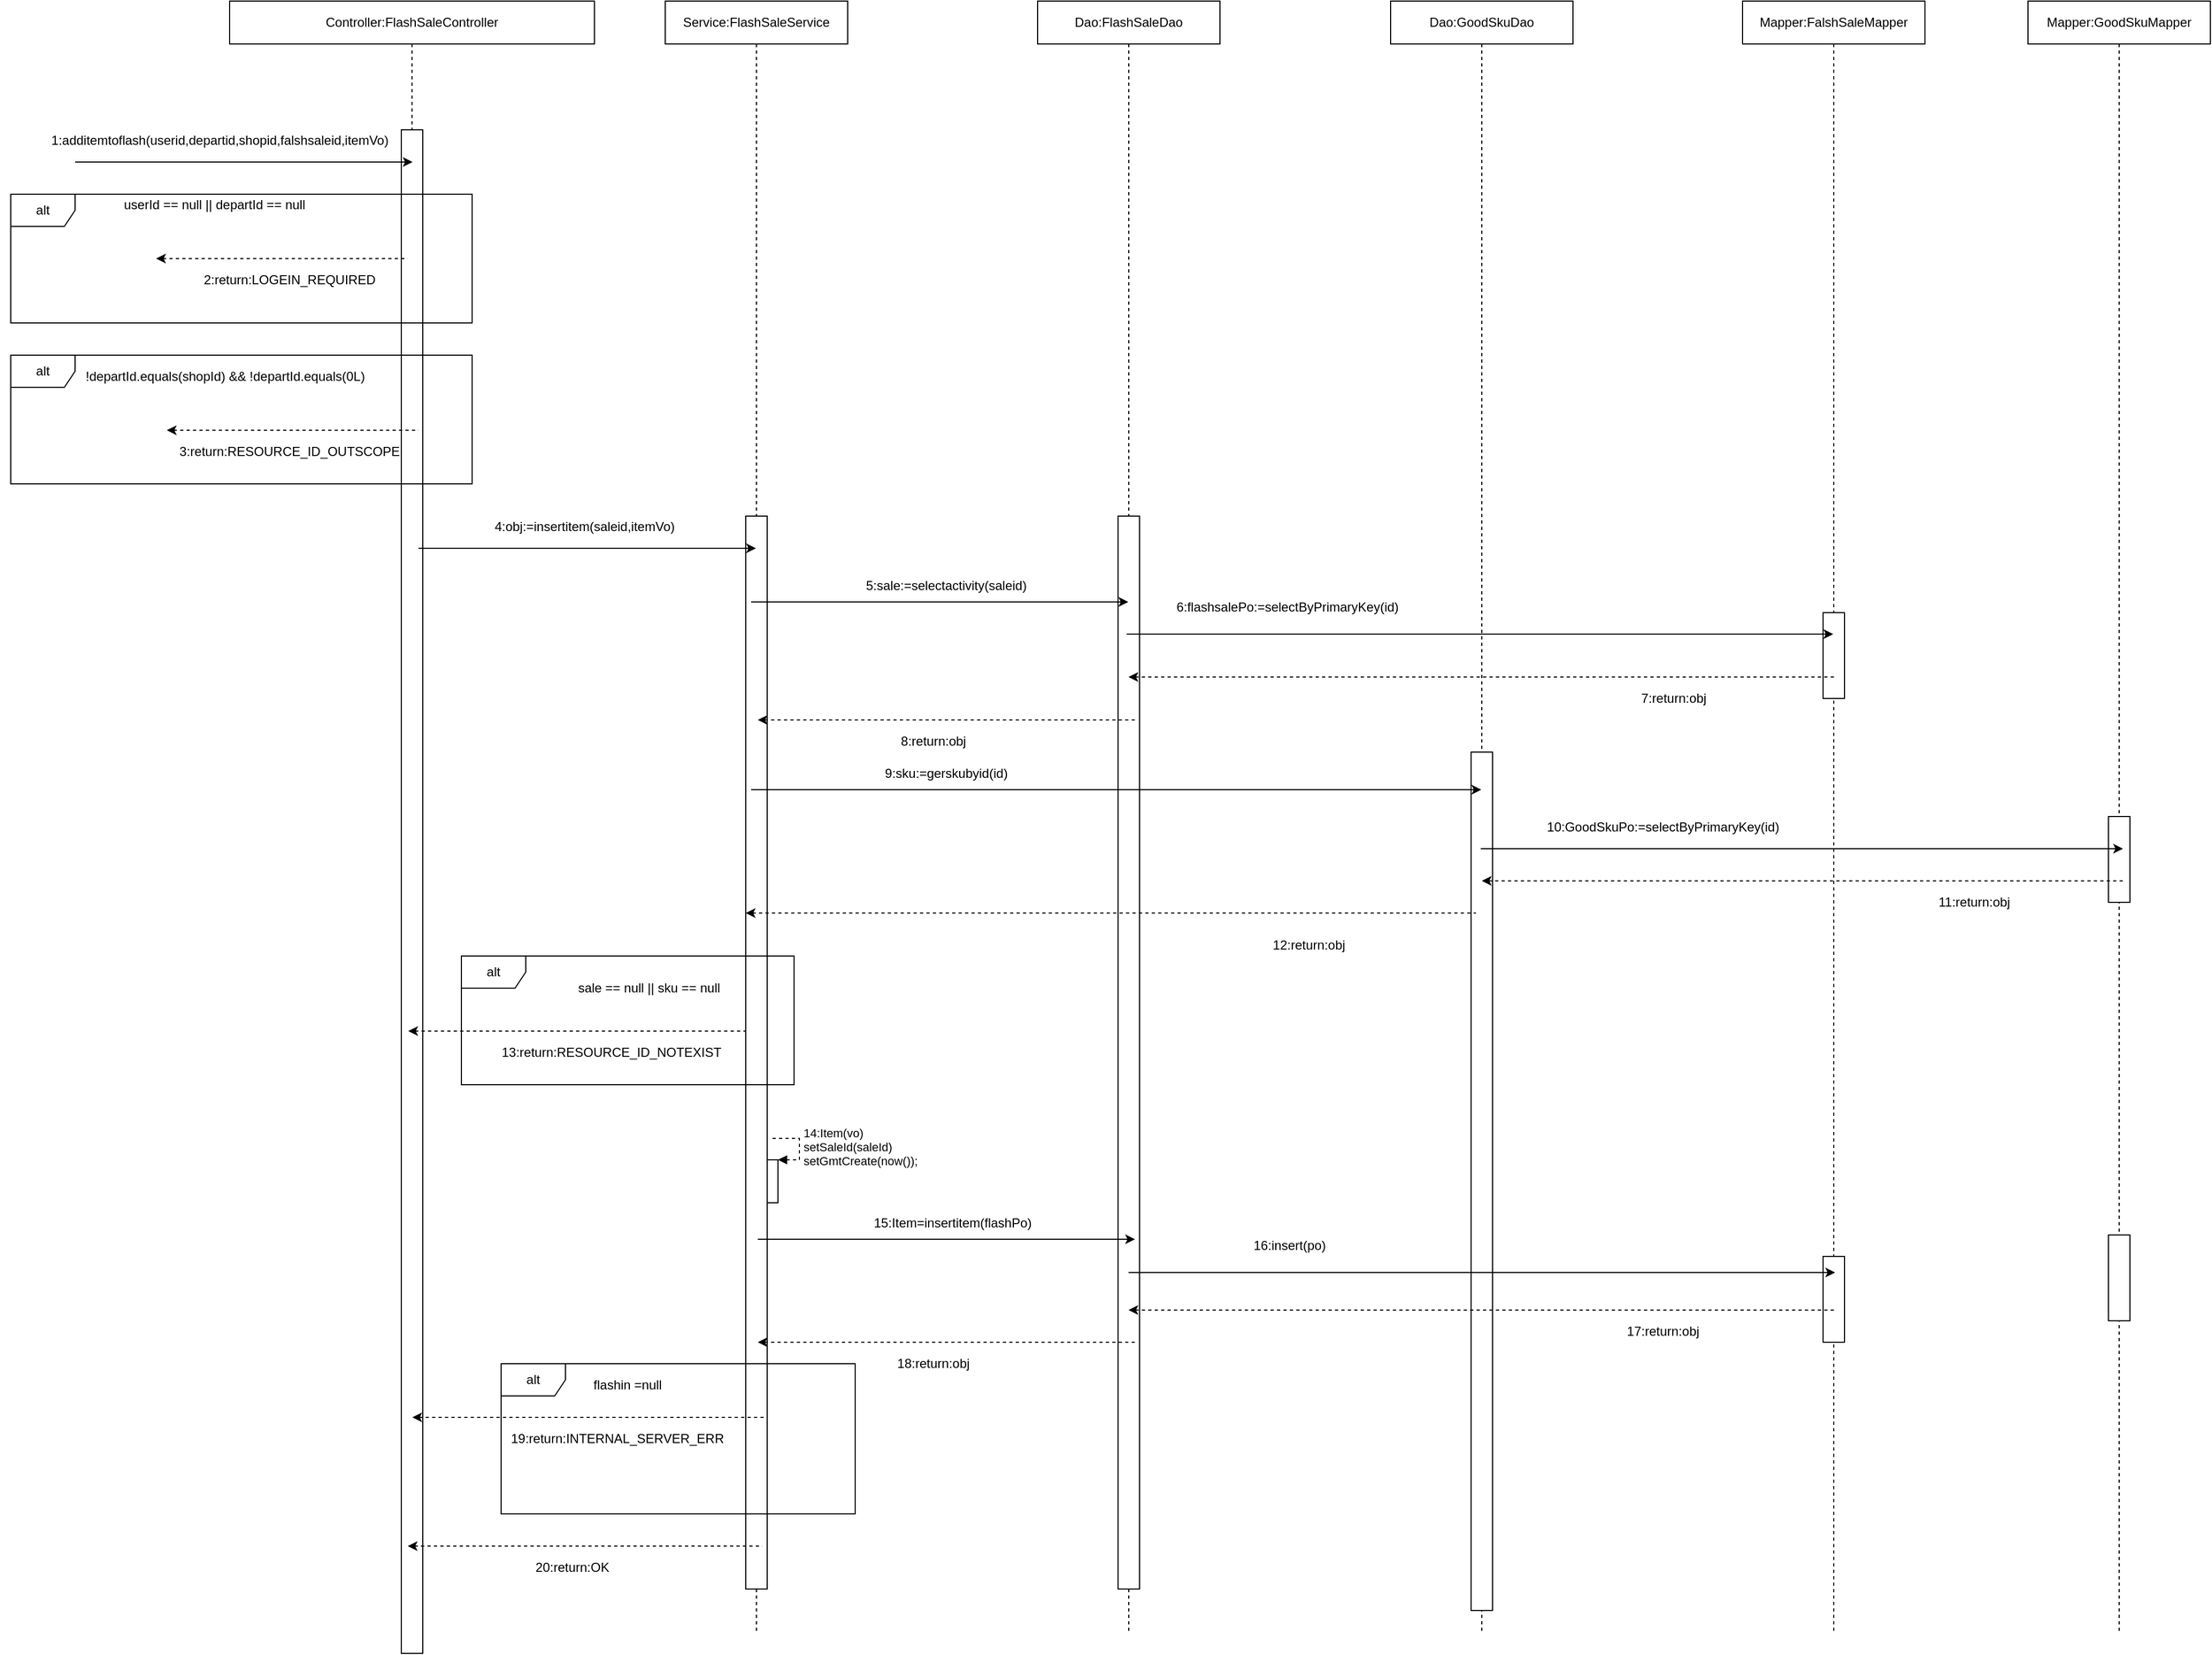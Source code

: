 <mxfile version="14.1.1" type="github">
  <diagram id="6f5KVJECECar6YocEBXC" name="Page-1">
    <mxGraphModel dx="1865" dy="587" grid="1" gridSize="10" guides="1" tooltips="1" connect="1" arrows="1" fold="1" page="1" pageScale="1" pageWidth="827" pageHeight="1169" math="0" shadow="0">
      <root>
        <mxCell id="0" />
        <mxCell id="1" parent="0" />
        <mxCell id="zYojqFAb5I6xokVoxq5k-1" value="Controller:FlashSaleController" style="shape=umlLifeline;perimeter=lifelinePerimeter;whiteSpace=wrap;html=1;container=1;collapsible=0;recursiveResize=0;outlineConnect=0;" vertex="1" parent="1">
          <mxGeometry x="74" y="40" width="340" height="1520" as="geometry" />
        </mxCell>
        <mxCell id="zYojqFAb5I6xokVoxq5k-2" value="" style="rounded=0;whiteSpace=wrap;html=1;" vertex="1" parent="zYojqFAb5I6xokVoxq5k-1">
          <mxGeometry x="160" y="120" width="20" height="1420" as="geometry" />
        </mxCell>
        <mxCell id="zYojqFAb5I6xokVoxq5k-3" value="Service:FlashSaleService" style="shape=umlLifeline;perimeter=lifelinePerimeter;whiteSpace=wrap;html=1;container=1;collapsible=0;recursiveResize=0;outlineConnect=0;" vertex="1" parent="1">
          <mxGeometry x="480" y="40" width="170" height="1520" as="geometry" />
        </mxCell>
        <mxCell id="zYojqFAb5I6xokVoxq5k-111" value="" style="html=1;points=[];perimeter=orthogonalPerimeter;" vertex="1" parent="zYojqFAb5I6xokVoxq5k-3">
          <mxGeometry x="95" y="1080" width="10" height="40" as="geometry" />
        </mxCell>
        <mxCell id="zYojqFAb5I6xokVoxq5k-112" value="&lt;div&gt;14:Item(vo)&lt;/div&gt;&lt;div&gt;setSaleId(saleId)&lt;/div&gt;&lt;div&gt;setGmtCreate(now());&lt;/div&gt;" style="edgeStyle=orthogonalEdgeStyle;html=1;align=left;spacingLeft=2;endArrow=block;rounded=0;entryX=1;entryY=0;dashed=1;" edge="1" target="zYojqFAb5I6xokVoxq5k-111" parent="zYojqFAb5I6xokVoxq5k-3">
          <mxGeometry relative="1" as="geometry">
            <mxPoint x="100" y="1060" as="sourcePoint" />
            <Array as="points">
              <mxPoint x="125" y="1060" />
            </Array>
          </mxGeometry>
        </mxCell>
        <mxCell id="zYojqFAb5I6xokVoxq5k-4" value="Dao:FlashSaleDao" style="shape=umlLifeline;perimeter=lifelinePerimeter;whiteSpace=wrap;html=1;container=1;collapsible=0;recursiveResize=0;outlineConnect=0;" vertex="1" parent="1">
          <mxGeometry x="827" y="40" width="170" height="1520" as="geometry" />
        </mxCell>
        <mxCell id="zYojqFAb5I6xokVoxq5k-84" value="" style="rounded=0;whiteSpace=wrap;html=1;" vertex="1" parent="zYojqFAb5I6xokVoxq5k-4">
          <mxGeometry x="75" y="480" width="20" height="1000" as="geometry" />
        </mxCell>
        <mxCell id="zYojqFAb5I6xokVoxq5k-5" value="Mapper:FalshSaleMapper" style="shape=umlLifeline;perimeter=lifelinePerimeter;whiteSpace=wrap;html=1;container=1;collapsible=0;recursiveResize=0;outlineConnect=0;" vertex="1" parent="1">
          <mxGeometry x="1484" y="40" width="170" height="1520" as="geometry" />
        </mxCell>
        <mxCell id="zYojqFAb5I6xokVoxq5k-6" value="" style="rounded=0;whiteSpace=wrap;html=1;" vertex="1" parent="zYojqFAb5I6xokVoxq5k-5">
          <mxGeometry x="75" y="570" width="20" height="80" as="geometry" />
        </mxCell>
        <mxCell id="zYojqFAb5I6xokVoxq5k-7" value="" style="rounded=0;whiteSpace=wrap;html=1;" vertex="1" parent="zYojqFAb5I6xokVoxq5k-5">
          <mxGeometry x="75" y="1170" width="20" height="80" as="geometry" />
        </mxCell>
        <mxCell id="zYojqFAb5I6xokVoxq5k-8" value="" style="rounded=0;whiteSpace=wrap;html=1;" vertex="1" parent="1">
          <mxGeometry x="555" y="520" width="20" height="1000" as="geometry" />
        </mxCell>
        <mxCell id="zYojqFAb5I6xokVoxq5k-55" value="Dao:GoodSkuDao" style="shape=umlLifeline;perimeter=lifelinePerimeter;whiteSpace=wrap;html=1;container=1;collapsible=0;recursiveResize=0;outlineConnect=0;" vertex="1" parent="1">
          <mxGeometry x="1156" y="40" width="170" height="1520" as="geometry" />
        </mxCell>
        <mxCell id="zYojqFAb5I6xokVoxq5k-85" value="" style="rounded=0;whiteSpace=wrap;html=1;" vertex="1" parent="zYojqFAb5I6xokVoxq5k-55">
          <mxGeometry x="75" y="700" width="20" height="800" as="geometry" />
        </mxCell>
        <mxCell id="zYojqFAb5I6xokVoxq5k-56" value="Mapper:GoodSkuMapper" style="shape=umlLifeline;perimeter=lifelinePerimeter;whiteSpace=wrap;html=1;container=1;collapsible=0;recursiveResize=0;outlineConnect=0;" vertex="1" parent="1">
          <mxGeometry x="1750" y="40" width="170" height="1520" as="geometry" />
        </mxCell>
        <mxCell id="zYojqFAb5I6xokVoxq5k-57" value="" style="rounded=0;whiteSpace=wrap;html=1;" vertex="1" parent="zYojqFAb5I6xokVoxq5k-56">
          <mxGeometry x="75" y="760" width="20" height="80" as="geometry" />
        </mxCell>
        <mxCell id="zYojqFAb5I6xokVoxq5k-58" value="" style="rounded=0;whiteSpace=wrap;html=1;" vertex="1" parent="zYojqFAb5I6xokVoxq5k-56">
          <mxGeometry x="75" y="1150" width="20" height="80" as="geometry" />
        </mxCell>
        <mxCell id="zYojqFAb5I6xokVoxq5k-59" value="1:additemtoflash(userid,departid,shopid,falshsaleid,itemVo)" style="text;html=1;strokeColor=none;fillColor=none;align=center;verticalAlign=middle;whiteSpace=wrap;rounded=0;" vertex="1" parent="1">
          <mxGeometry x="-140" y="160" width="410" height="20" as="geometry" />
        </mxCell>
        <mxCell id="zYojqFAb5I6xokVoxq5k-60" value="" style="endArrow=classic;html=1;" edge="1" parent="1">
          <mxGeometry width="50" height="50" relative="1" as="geometry">
            <mxPoint x="-70" y="190" as="sourcePoint" />
            <mxPoint x="244.5" y="190" as="targetPoint" />
            <Array as="points">
              <mxPoint x="110" y="190" />
            </Array>
          </mxGeometry>
        </mxCell>
        <mxCell id="zYojqFAb5I6xokVoxq5k-61" value="" style="endArrow=none;html=1;dashed=1;startArrow=classic;startFill=1;endFill=0;" edge="1" parent="1">
          <mxGeometry width="50" height="50" relative="1" as="geometry">
            <mxPoint x="5.5" y="280" as="sourcePoint" />
            <mxPoint x="240" y="280" as="targetPoint" />
            <Array as="points">
              <mxPoint x="105.5" y="280" />
            </Array>
          </mxGeometry>
        </mxCell>
        <mxCell id="zYojqFAb5I6xokVoxq5k-62" value="2:return:LOGEIN_REQUIRED" style="text;html=1;strokeColor=none;fillColor=none;align=center;verticalAlign=middle;whiteSpace=wrap;rounded=0;" vertex="1" parent="1">
          <mxGeometry x="20" y="290" width="220" height="20" as="geometry" />
        </mxCell>
        <mxCell id="zYojqFAb5I6xokVoxq5k-63" value="alt" style="shape=umlFrame;whiteSpace=wrap;html=1;" vertex="1" parent="1">
          <mxGeometry x="-130" y="220" width="430" height="120" as="geometry" />
        </mxCell>
        <mxCell id="zYojqFAb5I6xokVoxq5k-64" value="userId == null || departId == null" style="text;html=1;strokeColor=none;fillColor=none;align=center;verticalAlign=middle;whiteSpace=wrap;rounded=0;" vertex="1" parent="1">
          <mxGeometry x="-95" y="220" width="310" height="20" as="geometry" />
        </mxCell>
        <mxCell id="zYojqFAb5I6xokVoxq5k-77" value="" style="endArrow=none;html=1;dashed=1;startArrow=classic;startFill=1;endFill=0;" edge="1" parent="1">
          <mxGeometry width="50" height="50" relative="1" as="geometry">
            <mxPoint x="15.5" y="440" as="sourcePoint" />
            <mxPoint x="250.0" y="440" as="targetPoint" />
            <Array as="points">
              <mxPoint x="115.5" y="440" />
            </Array>
          </mxGeometry>
        </mxCell>
        <mxCell id="zYojqFAb5I6xokVoxq5k-78" value="3:return:RESOURCE_ID_OUTSCOPE" style="text;html=1;strokeColor=none;fillColor=none;align=center;verticalAlign=middle;whiteSpace=wrap;rounded=0;" vertex="1" parent="1">
          <mxGeometry x="20" y="450" width="220" height="20" as="geometry" />
        </mxCell>
        <mxCell id="zYojqFAb5I6xokVoxq5k-79" value="alt" style="shape=umlFrame;whiteSpace=wrap;html=1;" vertex="1" parent="1">
          <mxGeometry x="-130" y="370" width="430" height="120" as="geometry" />
        </mxCell>
        <mxCell id="zYojqFAb5I6xokVoxq5k-80" value="!departId.equals(shopId) &amp;amp;&amp;amp; !departId.equals(0L)" style="text;html=1;strokeColor=none;fillColor=none;align=center;verticalAlign=middle;whiteSpace=wrap;rounded=0;" vertex="1" parent="1">
          <mxGeometry x="-85" y="380" width="310" height="20" as="geometry" />
        </mxCell>
        <mxCell id="zYojqFAb5I6xokVoxq5k-81" value="" style="endArrow=classic;html=1;" edge="1" parent="1">
          <mxGeometry width="50" height="50" relative="1" as="geometry">
            <mxPoint x="250" y="550" as="sourcePoint" />
            <mxPoint x="564.5" y="550" as="targetPoint" />
            <Array as="points">
              <mxPoint x="430" y="550" />
            </Array>
          </mxGeometry>
        </mxCell>
        <mxCell id="zYojqFAb5I6xokVoxq5k-82" value="4:obj:=insertitem(saleid,itemVo)" style="text;html=1;strokeColor=none;fillColor=none;align=center;verticalAlign=middle;whiteSpace=wrap;rounded=0;" vertex="1" parent="1">
          <mxGeometry x="320" y="520" width="170" height="20" as="geometry" />
        </mxCell>
        <mxCell id="zYojqFAb5I6xokVoxq5k-83" value="" style="endArrow=classic;html=1;" edge="1" parent="1" target="zYojqFAb5I6xokVoxq5k-4">
          <mxGeometry width="50" height="50" relative="1" as="geometry">
            <mxPoint x="560.0" y="600" as="sourcePoint" />
            <mxPoint x="874.5" y="600" as="targetPoint" />
            <Array as="points">
              <mxPoint x="740" y="600" />
            </Array>
          </mxGeometry>
        </mxCell>
        <mxCell id="zYojqFAb5I6xokVoxq5k-86" value="5:sale:=selectactivity(saleid)" style="text;html=1;strokeColor=none;fillColor=none;align=center;verticalAlign=middle;whiteSpace=wrap;rounded=0;" vertex="1" parent="1">
          <mxGeometry x="657" y="575" width="170" height="20" as="geometry" />
        </mxCell>
        <mxCell id="zYojqFAb5I6xokVoxq5k-87" value="" style="endArrow=classic;html=1;" edge="1" parent="1" target="zYojqFAb5I6xokVoxq5k-5">
          <mxGeometry width="50" height="50" relative="1" as="geometry">
            <mxPoint x="910" y="630" as="sourcePoint" />
            <mxPoint x="1261.5" y="630" as="targetPoint" />
            <Array as="points">
              <mxPoint x="1090" y="630" />
            </Array>
          </mxGeometry>
        </mxCell>
        <mxCell id="zYojqFAb5I6xokVoxq5k-88" value="6:flashsalePo:=selectByPrimaryKey(id)" style="text;html=1;strokeColor=none;fillColor=none;align=center;verticalAlign=middle;whiteSpace=wrap;rounded=0;" vertex="1" parent="1">
          <mxGeometry x="940" y="595" width="240" height="20" as="geometry" />
        </mxCell>
        <mxCell id="zYojqFAb5I6xokVoxq5k-89" value="" style="endArrow=none;html=1;dashed=1;startArrow=classic;startFill=1;endFill=0;" edge="1" parent="1">
          <mxGeometry width="50" height="50" relative="1" as="geometry">
            <mxPoint x="911.75" y="670" as="sourcePoint" />
            <mxPoint x="1570.25" y="670" as="targetPoint" />
            <Array as="points">
              <mxPoint x="1091.75" y="670" />
            </Array>
          </mxGeometry>
        </mxCell>
        <mxCell id="zYojqFAb5I6xokVoxq5k-90" value="7:return:obj" style="text;html=1;strokeColor=none;fillColor=none;align=center;verticalAlign=middle;whiteSpace=wrap;rounded=0;" vertex="1" parent="1">
          <mxGeometry x="1300" y="680" width="240" height="20" as="geometry" />
        </mxCell>
        <mxCell id="zYojqFAb5I6xokVoxq5k-92" value="" style="endArrow=none;html=1;startArrow=classic;startFill=1;endFill=0;dashed=1;" edge="1" parent="1">
          <mxGeometry width="50" height="50" relative="1" as="geometry">
            <mxPoint x="566.25" y="710" as="sourcePoint" />
            <mxPoint x="917.75" y="710" as="targetPoint" />
            <Array as="points">
              <mxPoint x="746.25" y="710" />
            </Array>
          </mxGeometry>
        </mxCell>
        <mxCell id="zYojqFAb5I6xokVoxq5k-93" value="8:return:obj" style="text;html=1;strokeColor=none;fillColor=none;align=center;verticalAlign=middle;whiteSpace=wrap;rounded=0;" vertex="1" parent="1">
          <mxGeometry x="610" y="720" width="240" height="20" as="geometry" />
        </mxCell>
        <mxCell id="zYojqFAb5I6xokVoxq5k-94" value="" style="endArrow=classic;html=1;" edge="1" parent="1" target="zYojqFAb5I6xokVoxq5k-55">
          <mxGeometry width="50" height="50" relative="1" as="geometry">
            <mxPoint x="560" y="775" as="sourcePoint" />
            <mxPoint x="911.5" y="775" as="targetPoint" />
            <Array as="points">
              <mxPoint x="740" y="775" />
            </Array>
          </mxGeometry>
        </mxCell>
        <mxCell id="zYojqFAb5I6xokVoxq5k-95" value="9:sku:=gerskubyid(id)" style="text;html=1;strokeColor=none;fillColor=none;align=center;verticalAlign=middle;whiteSpace=wrap;rounded=0;" vertex="1" parent="1">
          <mxGeometry x="657" y="750" width="170" height="20" as="geometry" />
        </mxCell>
        <mxCell id="zYojqFAb5I6xokVoxq5k-96" value="" style="endArrow=classic;html=1;" edge="1" parent="1">
          <mxGeometry width="50" height="50" relative="1" as="geometry">
            <mxPoint x="1240" y="830" as="sourcePoint" />
            <mxPoint x="1838.5" y="830" as="targetPoint" />
            <Array as="points">
              <mxPoint x="1360" y="830" />
            </Array>
          </mxGeometry>
        </mxCell>
        <mxCell id="zYojqFAb5I6xokVoxq5k-97" value="10:GoodSkuPo:=selectByPrimaryKey(id)" style="text;html=1;strokeColor=none;fillColor=none;align=center;verticalAlign=middle;whiteSpace=wrap;rounded=0;" vertex="1" parent="1">
          <mxGeometry x="1290" y="800" width="240" height="20" as="geometry" />
        </mxCell>
        <mxCell id="zYojqFAb5I6xokVoxq5k-98" value="" style="endArrow=none;html=1;startArrow=classic;startFill=1;dashed=1;endFill=0;" edge="1" parent="1">
          <mxGeometry width="50" height="50" relative="1" as="geometry">
            <mxPoint x="1241" y="860" as="sourcePoint" />
            <mxPoint x="1839.5" y="860" as="targetPoint" />
            <Array as="points">
              <mxPoint x="1361" y="860" />
            </Array>
          </mxGeometry>
        </mxCell>
        <mxCell id="zYojqFAb5I6xokVoxq5k-99" value="11:return:obj" style="text;html=1;strokeColor=none;fillColor=none;align=center;verticalAlign=middle;whiteSpace=wrap;rounded=0;" vertex="1" parent="1">
          <mxGeometry x="1580" y="870" width="240" height="20" as="geometry" />
        </mxCell>
        <mxCell id="zYojqFAb5I6xokVoxq5k-100" value="" style="endArrow=none;html=1;startArrow=classic;startFill=1;endFill=0;dashed=1;" edge="1" parent="1">
          <mxGeometry width="50" height="50" relative="1" as="geometry">
            <mxPoint x="555" y="890" as="sourcePoint" />
            <mxPoint x="1235.5" y="890" as="targetPoint" />
            <Array as="points">
              <mxPoint x="735" y="890" />
            </Array>
          </mxGeometry>
        </mxCell>
        <mxCell id="zYojqFAb5I6xokVoxq5k-101" value="12:return:obj" style="text;html=1;strokeColor=none;fillColor=none;align=center;verticalAlign=middle;whiteSpace=wrap;rounded=0;" vertex="1" parent="1">
          <mxGeometry x="960" y="910" width="240" height="20" as="geometry" />
        </mxCell>
        <mxCell id="zYojqFAb5I6xokVoxq5k-102" value="sale == null || sku == null" style="text;html=1;strokeColor=none;fillColor=none;align=center;verticalAlign=middle;whiteSpace=wrap;rounded=0;" vertex="1" parent="1">
          <mxGeometry x="390" y="950" width="150" height="20" as="geometry" />
        </mxCell>
        <mxCell id="zYojqFAb5I6xokVoxq5k-103" value="13:return:RESOURCE_ID_NOTEXIST" style="text;html=1;strokeColor=none;fillColor=none;align=center;verticalAlign=middle;whiteSpace=wrap;rounded=0;" vertex="1" parent="1">
          <mxGeometry x="310" y="1010" width="240" height="20" as="geometry" />
        </mxCell>
        <mxCell id="zYojqFAb5I6xokVoxq5k-107" value="" style="endArrow=none;html=1;startArrow=classic;startFill=1;endFill=0;dashed=1;" edge="1" parent="1">
          <mxGeometry width="50" height="50" relative="1" as="geometry">
            <mxPoint x="240.5" y="1000" as="sourcePoint" />
            <mxPoint x="555" y="1000" as="targetPoint" />
            <Array as="points">
              <mxPoint x="420.5" y="1000" />
            </Array>
          </mxGeometry>
        </mxCell>
        <mxCell id="zYojqFAb5I6xokVoxq5k-110" value="alt" style="shape=umlFrame;whiteSpace=wrap;html=1;" vertex="1" parent="1">
          <mxGeometry x="290" y="930" width="310" height="120" as="geometry" />
        </mxCell>
        <mxCell id="zYojqFAb5I6xokVoxq5k-113" value="" style="endArrow=classic;html=1;" edge="1" parent="1">
          <mxGeometry width="50" height="50" relative="1" as="geometry">
            <mxPoint x="566.25" y="1194" as="sourcePoint" />
            <mxPoint x="917.75" y="1194" as="targetPoint" />
            <Array as="points">
              <mxPoint x="746.25" y="1194" />
            </Array>
          </mxGeometry>
        </mxCell>
        <mxCell id="zYojqFAb5I6xokVoxq5k-114" value="15:Item=insertitem(flashPo)" style="text;html=1;strokeColor=none;fillColor=none;align=center;verticalAlign=middle;whiteSpace=wrap;rounded=0;" vertex="1" parent="1">
          <mxGeometry x="663.25" y="1169" width="170" height="20" as="geometry" />
        </mxCell>
        <mxCell id="zYojqFAb5I6xokVoxq5k-115" value="" style="endArrow=classic;html=1;" edge="1" parent="1">
          <mxGeometry width="50" height="50" relative="1" as="geometry">
            <mxPoint x="911.75" y="1225" as="sourcePoint" />
            <mxPoint x="1570.25" y="1225" as="targetPoint" />
            <Array as="points">
              <mxPoint x="1091.75" y="1225" />
            </Array>
          </mxGeometry>
        </mxCell>
        <mxCell id="zYojqFAb5I6xokVoxq5k-116" value="16:insert(po)" style="text;html=1;strokeColor=none;fillColor=none;align=center;verticalAlign=middle;whiteSpace=wrap;rounded=0;" vertex="1" parent="1">
          <mxGeometry x="941.75" y="1190" width="240" height="20" as="geometry" />
        </mxCell>
        <mxCell id="zYojqFAb5I6xokVoxq5k-118" value="" style="endArrow=none;html=1;dashed=1;startArrow=classic;startFill=1;endFill=0;" edge="1" parent="1">
          <mxGeometry width="50" height="50" relative="1" as="geometry">
            <mxPoint x="911.75" y="1260" as="sourcePoint" />
            <mxPoint x="1570.25" y="1260" as="targetPoint" />
            <Array as="points">
              <mxPoint x="1091.75" y="1260" />
            </Array>
          </mxGeometry>
        </mxCell>
        <mxCell id="zYojqFAb5I6xokVoxq5k-119" value="17:return:obj" style="text;html=1;strokeColor=none;fillColor=none;align=center;verticalAlign=middle;whiteSpace=wrap;rounded=0;" vertex="1" parent="1">
          <mxGeometry x="1290" y="1270" width="240" height="20" as="geometry" />
        </mxCell>
        <mxCell id="zYojqFAb5I6xokVoxq5k-120" value="" style="endArrow=none;html=1;dashed=1;startArrow=classic;startFill=1;endFill=0;" edge="1" parent="1">
          <mxGeometry width="50" height="50" relative="1" as="geometry">
            <mxPoint x="566.25" y="1290" as="sourcePoint" />
            <mxPoint x="917.75" y="1290" as="targetPoint" />
            <Array as="points">
              <mxPoint x="746.25" y="1290" />
            </Array>
          </mxGeometry>
        </mxCell>
        <mxCell id="zYojqFAb5I6xokVoxq5k-121" value="18:return:obj" style="text;html=1;strokeColor=none;fillColor=none;align=center;verticalAlign=middle;whiteSpace=wrap;rounded=0;" vertex="1" parent="1">
          <mxGeometry x="610" y="1300" width="240" height="20" as="geometry" />
        </mxCell>
        <mxCell id="zYojqFAb5I6xokVoxq5k-122" value="" style="endArrow=none;html=1;dashed=1;startArrow=classic;startFill=1;endFill=0;" edge="1" parent="1">
          <mxGeometry width="50" height="50" relative="1" as="geometry">
            <mxPoint x="244.324" y="1360" as="sourcePoint" />
            <mxPoint x="575.0" y="1360" as="targetPoint" />
            <Array as="points">
              <mxPoint x="459.5" y="1360" />
            </Array>
          </mxGeometry>
        </mxCell>
        <mxCell id="zYojqFAb5I6xokVoxq5k-123" value="19:return:INTERNAL_SERVER_ERR" style="text;html=1;strokeColor=none;fillColor=none;align=center;verticalAlign=middle;whiteSpace=wrap;rounded=0;" vertex="1" parent="1">
          <mxGeometry x="317.5" y="1370" width="235" height="20" as="geometry" />
        </mxCell>
        <mxCell id="zYojqFAb5I6xokVoxq5k-124" value="flashin =null" style="text;html=1;strokeColor=none;fillColor=none;align=center;verticalAlign=middle;whiteSpace=wrap;rounded=0;" vertex="1" parent="1">
          <mxGeometry x="405" y="1320" width="80" height="20" as="geometry" />
        </mxCell>
        <mxCell id="zYojqFAb5I6xokVoxq5k-125" value="alt" style="shape=umlFrame;whiteSpace=wrap;html=1;" vertex="1" parent="1">
          <mxGeometry x="327" y="1310" width="330" height="140" as="geometry" />
        </mxCell>
        <mxCell id="zYojqFAb5I6xokVoxq5k-126" value="" style="endArrow=none;html=1;dashed=1;startArrow=classic;startFill=1;endFill=0;" edge="1" parent="1">
          <mxGeometry width="50" height="50" relative="1" as="geometry">
            <mxPoint x="240" y="1480" as="sourcePoint" />
            <mxPoint x="570.5" y="1480" as="targetPoint" />
            <Array as="points">
              <mxPoint x="455" y="1480" />
            </Array>
          </mxGeometry>
        </mxCell>
        <mxCell id="zYojqFAb5I6xokVoxq5k-127" value="20:return:OK" style="text;html=1;strokeColor=none;fillColor=none;align=center;verticalAlign=middle;whiteSpace=wrap;rounded=0;" vertex="1" parent="1">
          <mxGeometry x="276.25" y="1490" width="235" height="20" as="geometry" />
        </mxCell>
      </root>
    </mxGraphModel>
  </diagram>
</mxfile>
